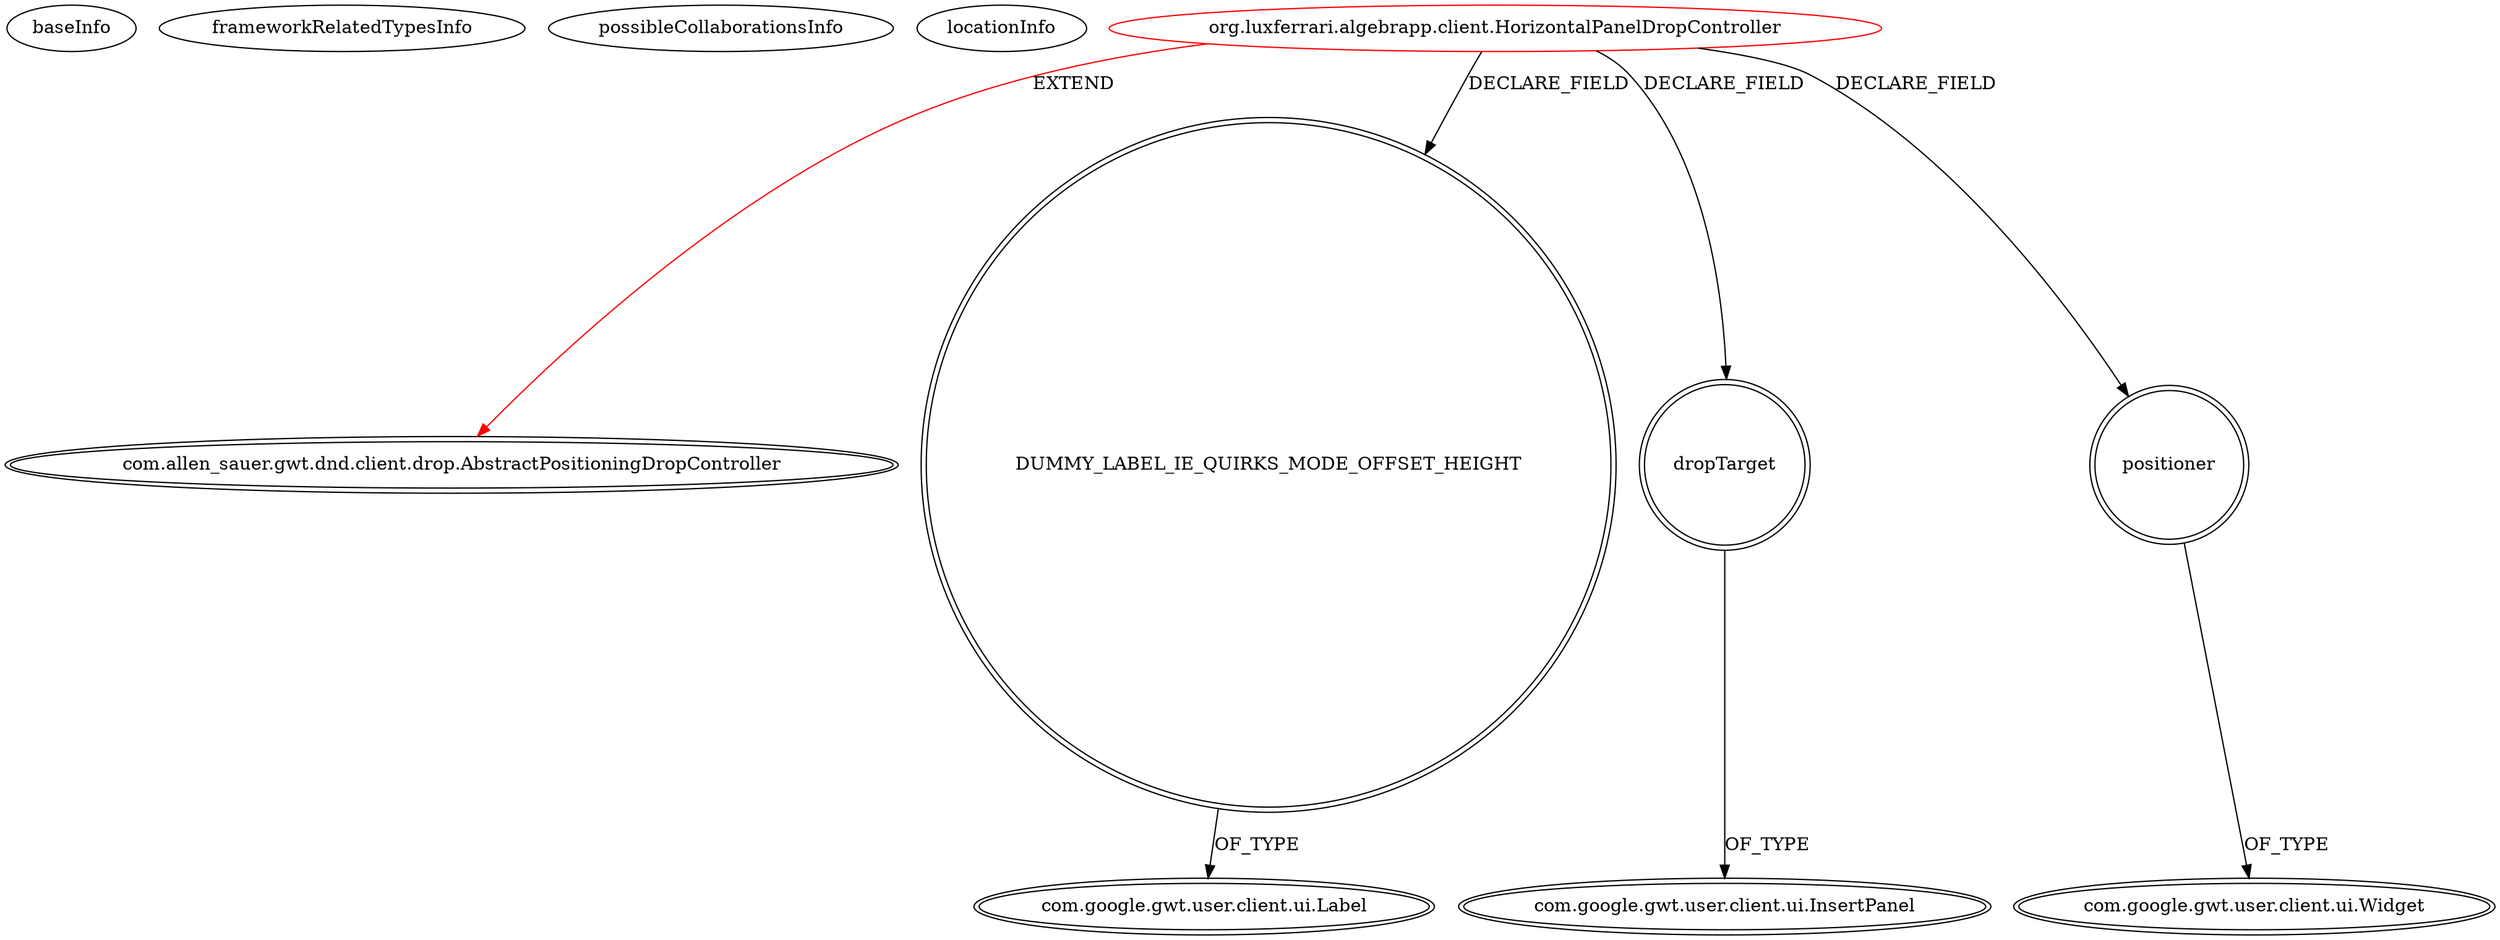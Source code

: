 digraph {
baseInfo[graphId=3661,category="extension_graph",isAnonymous=false,possibleRelation=false]
frameworkRelatedTypesInfo[0="com.allen_sauer.gwt.dnd.client.drop.AbstractPositioningDropController"]
possibleCollaborationsInfo[]
locationInfo[projectName="luxferrari-AlgebrApp",filePath="/luxferrari-AlgebrApp/AlgebrApp-master/AlgebrApp/src/org/luxferrari/algebrapp/client/HorizontalPanelDropController.java",contextSignature="HorizontalPanelDropController",graphId="3661"]
0[label="org.luxferrari.algebrapp.client.HorizontalPanelDropController",vertexType="ROOT_CLIENT_CLASS_DECLARATION",isFrameworkType=false,color=red]
1[label="com.allen_sauer.gwt.dnd.client.drop.AbstractPositioningDropController",vertexType="FRAMEWORK_CLASS_TYPE",isFrameworkType=true,peripheries=2]
2[label="DUMMY_LABEL_IE_QUIRKS_MODE_OFFSET_HEIGHT",vertexType="FIELD_DECLARATION",isFrameworkType=true,peripheries=2,shape=circle]
3[label="com.google.gwt.user.client.ui.Label",vertexType="FRAMEWORK_CLASS_TYPE",isFrameworkType=true,peripheries=2]
4[label="dropTarget",vertexType="FIELD_DECLARATION",isFrameworkType=true,peripheries=2,shape=circle]
5[label="com.google.gwt.user.client.ui.InsertPanel",vertexType="FRAMEWORK_INTERFACE_TYPE",isFrameworkType=true,peripheries=2]
6[label="positioner",vertexType="FIELD_DECLARATION",isFrameworkType=true,peripheries=2,shape=circle]
7[label="com.google.gwt.user.client.ui.Widget",vertexType="FRAMEWORK_CLASS_TYPE",isFrameworkType=true,peripheries=2]
0->1[label="EXTEND",color=red]
0->2[label="DECLARE_FIELD"]
2->3[label="OF_TYPE"]
0->4[label="DECLARE_FIELD"]
4->5[label="OF_TYPE"]
0->6[label="DECLARE_FIELD"]
6->7[label="OF_TYPE"]
}
